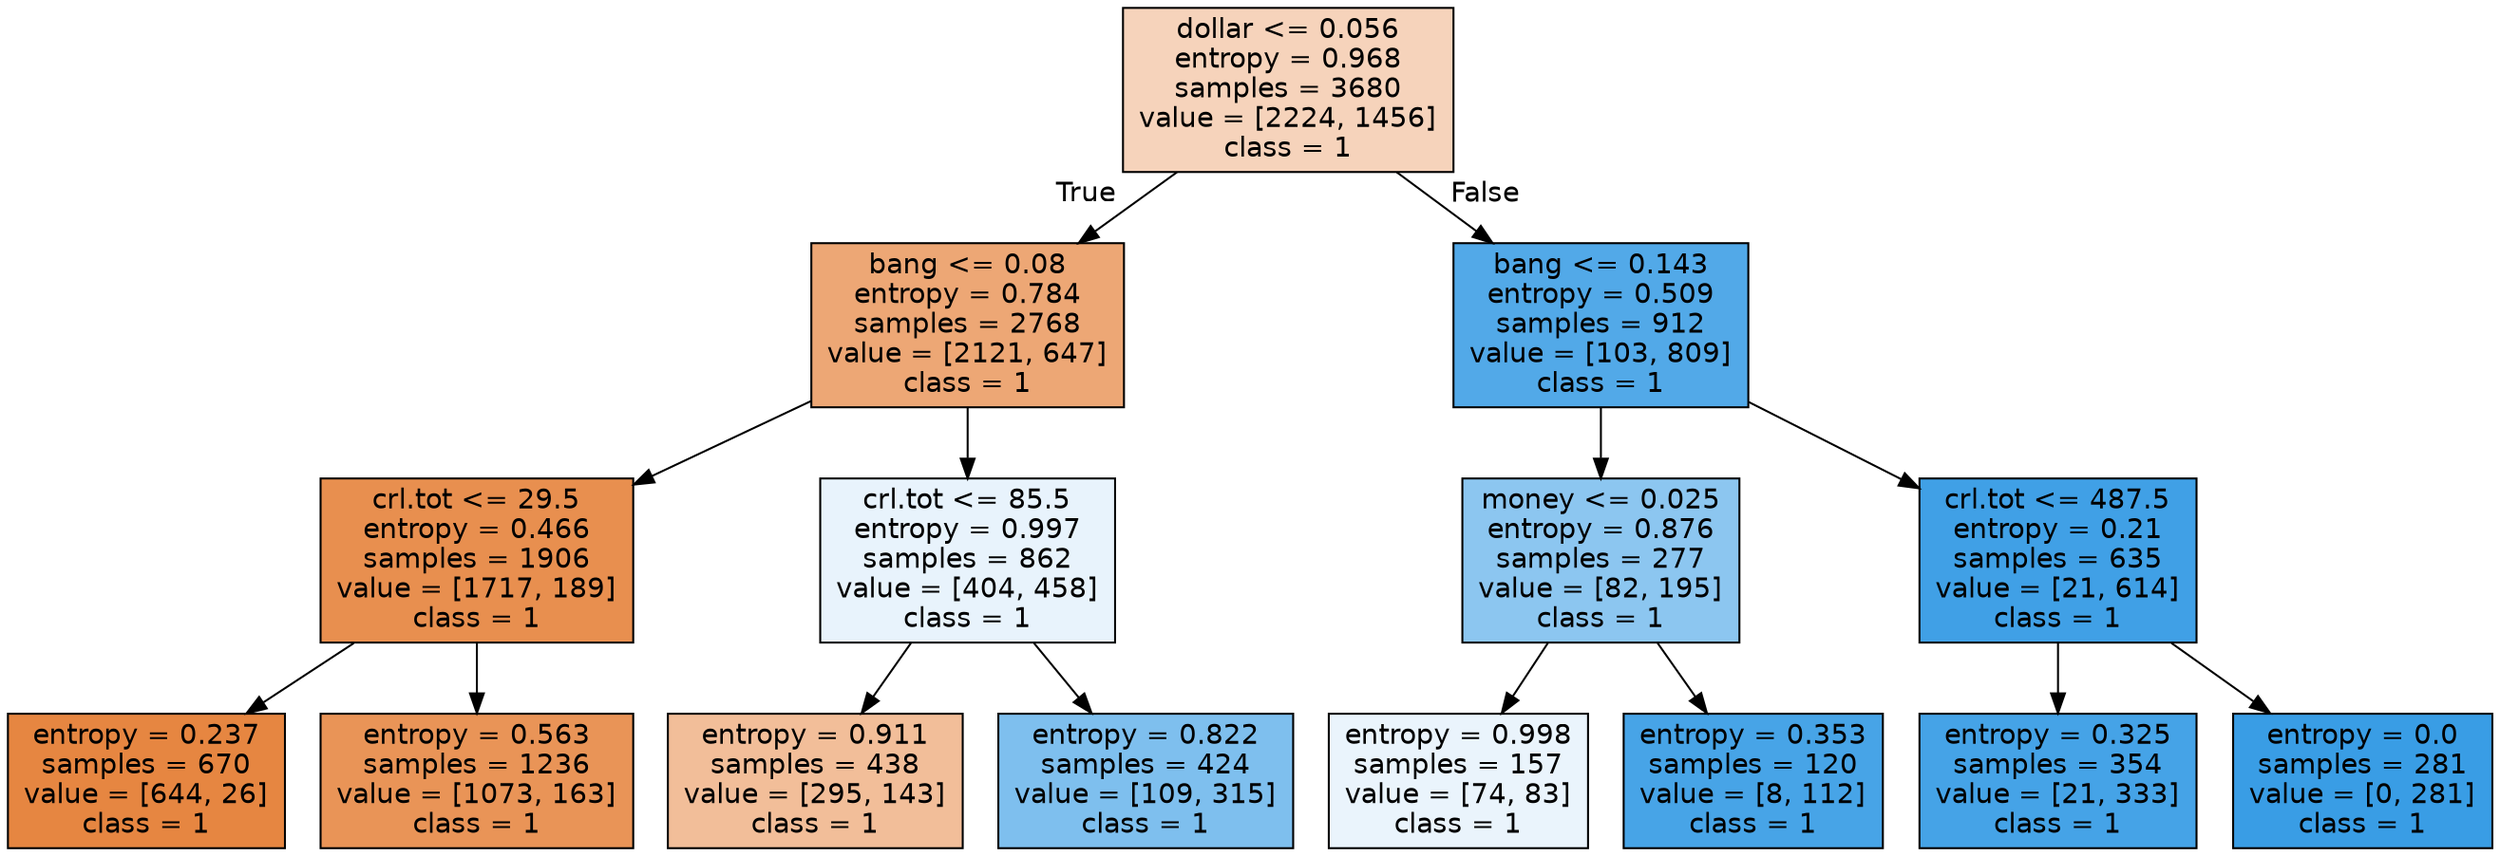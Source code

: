 digraph Tree {
    node [shape = box, style = "filled", color = "black", fontname = "helvetica"];
    edge [fontname = "helvetica"];
    0 [label = "dollar <= 0.056\nentropy = 0.968\nsamples = 3680\nvalue = [2224, 1456]\nclass = 1", fillcolor = "#f6d3bb"];
    1 [label = "bang <= 0.08\nentropy = 0.784\nsamples = 2768\nvalue = [2121, 647]\nclass = 1", fillcolor = "#eda775"];
    0 -> 1 [labeldistance = 2.5, labelangle = 45, headlabel = "True"];
    2 [label = "crl.tot <= 29.5\nentropy = 0.466\nsamples = 1906\nvalue = [1717, 189]\nclass = 1", fillcolor = "#e88f4f"];
    1 -> 2;
    3 [label = "entropy = 0.237\nsamples = 670\nvalue = [644, 26]\nclass = 1", fillcolor = "#e68641"];
    2 -> 3;
    4 [label = "entropy = 0.563\nsamples = 1236\nvalue = [1073, 163]\nclass = 1", fillcolor = "#e99457"];
    2 -> 4;
    5 [label = "crl.tot <= 85.5\nentropy = 0.997\nsamples = 862\nvalue = [404, 458]\nclass = 1", fillcolor = "#e8f3fc"];
    1 -> 5;
    6 [label = "entropy = 0.911\nsamples = 438\nvalue = [295, 143]\nclass = 1", fillcolor = "#f2be99"];
    5 -> 6;
    7 [label = "entropy = 0.822\nsamples = 424\nvalue = [109, 315]\nclass = 1", fillcolor = "#7ebfee"];
    5 -> 7;
    8 [label = "bang <= 0.143\nentropy = 0.509\nsamples = 912\nvalue = [103, 809]\nclass = 1", fillcolor = "#52a9e8"];
    0 -> 8 [labeldistance = 2.5, labelangle = -45, headlabel = "False"];
    9 [label = "money <= 0.025\nentropy = 0.876\nsamples = 277\nvalue = [82, 195]\nclass = 1", fillcolor = "#8cc6f0"];
    8 -> 9;
    10 [label = "entropy = 0.998\nsamples = 157\nvalue = [74, 83]\nclass = 1", fillcolor = "#eaf4fc"];
    9 -> 10;
    11 [label = "entropy = 0.353\nsamples = 120\nvalue = [8, 112]\nclass = 1", fillcolor = "#47a4e7"];
    9 -> 11;
    12 [label = "crl.tot <= 487.5\nentropy = 0.21\nsamples = 635\nvalue = [21, 614]\nclass = 1", fillcolor = "#40a0e6"];
    8 -> 12;
    13 [label = "entropy = 0.325\nsamples = 354\nvalue = [21, 333]\nclass = 1", fillcolor = "#45a3e7"];
    12 -> 13;
    14 [label = "entropy = 0.0\nsamples = 281\nvalue = [0, 281]\nclass = 1", fillcolor = "#399de5"];
    12 -> 14;
}